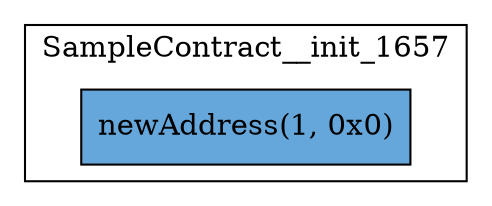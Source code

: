 digraph "zero-address" {
    node [shape=box];
    subgraph "cluster_SampleContract__init_1657" {
        label="SampleContract__init_1657";
        "SampleContract__init_1657_141" [label="newAddress(1, 0x0)",style=filled,fillcolor="#66A7DB"];
    }
}
